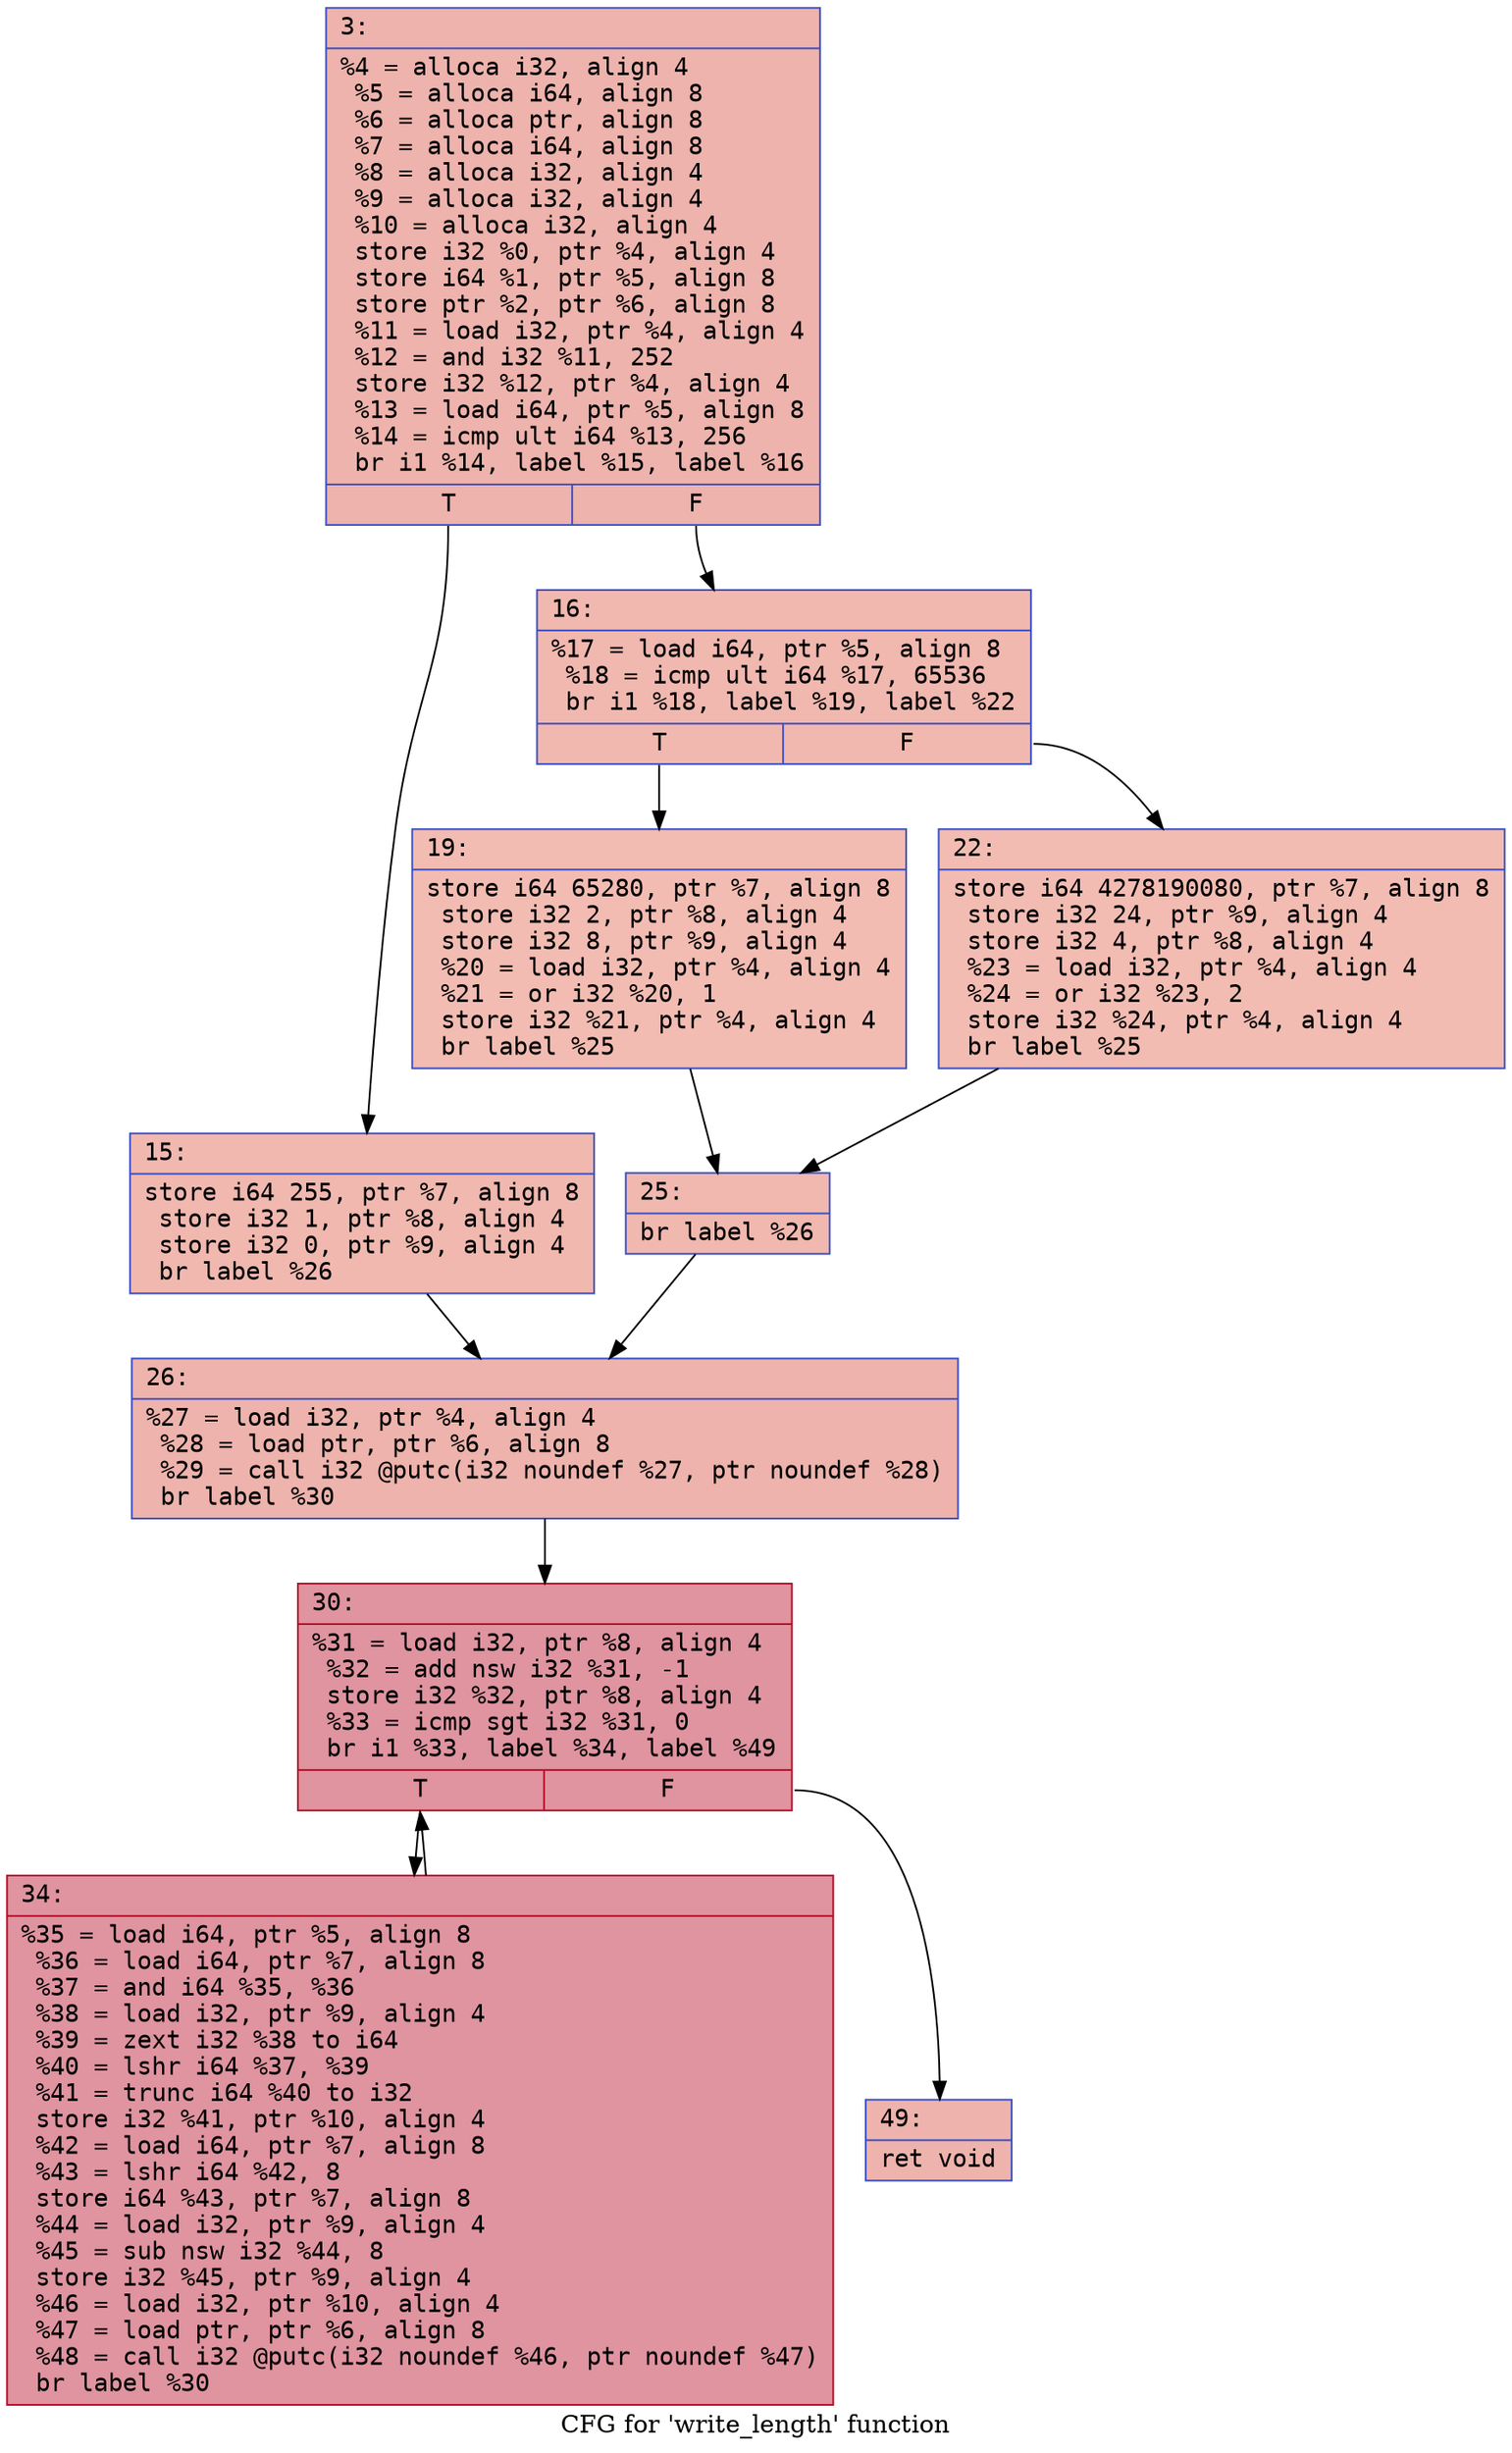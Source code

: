 digraph "CFG for 'write_length' function" {
	label="CFG for 'write_length' function";

	Node0x60000217aa80 [shape=record,color="#3d50c3ff", style=filled, fillcolor="#d6524470" fontname="Courier",label="{3:\l|  %4 = alloca i32, align 4\l  %5 = alloca i64, align 8\l  %6 = alloca ptr, align 8\l  %7 = alloca i64, align 8\l  %8 = alloca i32, align 4\l  %9 = alloca i32, align 4\l  %10 = alloca i32, align 4\l  store i32 %0, ptr %4, align 4\l  store i64 %1, ptr %5, align 8\l  store ptr %2, ptr %6, align 8\l  %11 = load i32, ptr %4, align 4\l  %12 = and i32 %11, 252\l  store i32 %12, ptr %4, align 4\l  %13 = load i64, ptr %5, align 8\l  %14 = icmp ult i64 %13, 256\l  br i1 %14, label %15, label %16\l|{<s0>T|<s1>F}}"];
	Node0x60000217aa80:s0 -> Node0x60000217aad0[tooltip="3 -> 15\nProbability 50.00%" ];
	Node0x60000217aa80:s1 -> Node0x60000217ab20[tooltip="3 -> 16\nProbability 50.00%" ];
	Node0x60000217aad0 [shape=record,color="#3d50c3ff", style=filled, fillcolor="#dc5d4a70" fontname="Courier",label="{15:\l|  store i64 255, ptr %7, align 8\l  store i32 1, ptr %8, align 4\l  store i32 0, ptr %9, align 4\l  br label %26\l}"];
	Node0x60000217aad0 -> Node0x60000217ac60[tooltip="15 -> 26\nProbability 100.00%" ];
	Node0x60000217ab20 [shape=record,color="#3d50c3ff", style=filled, fillcolor="#dc5d4a70" fontname="Courier",label="{16:\l|  %17 = load i64, ptr %5, align 8\l  %18 = icmp ult i64 %17, 65536\l  br i1 %18, label %19, label %22\l|{<s0>T|<s1>F}}"];
	Node0x60000217ab20:s0 -> Node0x60000217ab70[tooltip="16 -> 19\nProbability 50.00%" ];
	Node0x60000217ab20:s1 -> Node0x60000217abc0[tooltip="16 -> 22\nProbability 50.00%" ];
	Node0x60000217ab70 [shape=record,color="#3d50c3ff", style=filled, fillcolor="#e1675170" fontname="Courier",label="{19:\l|  store i64 65280, ptr %7, align 8\l  store i32 2, ptr %8, align 4\l  store i32 8, ptr %9, align 4\l  %20 = load i32, ptr %4, align 4\l  %21 = or i32 %20, 1\l  store i32 %21, ptr %4, align 4\l  br label %25\l}"];
	Node0x60000217ab70 -> Node0x60000217ac10[tooltip="19 -> 25\nProbability 100.00%" ];
	Node0x60000217abc0 [shape=record,color="#3d50c3ff", style=filled, fillcolor="#e1675170" fontname="Courier",label="{22:\l|  store i64 4278190080, ptr %7, align 8\l  store i32 24, ptr %9, align 4\l  store i32 4, ptr %8, align 4\l  %23 = load i32, ptr %4, align 4\l  %24 = or i32 %23, 2\l  store i32 %24, ptr %4, align 4\l  br label %25\l}"];
	Node0x60000217abc0 -> Node0x60000217ac10[tooltip="22 -> 25\nProbability 100.00%" ];
	Node0x60000217ac10 [shape=record,color="#3d50c3ff", style=filled, fillcolor="#dc5d4a70" fontname="Courier",label="{25:\l|  br label %26\l}"];
	Node0x60000217ac10 -> Node0x60000217ac60[tooltip="25 -> 26\nProbability 100.00%" ];
	Node0x60000217ac60 [shape=record,color="#3d50c3ff", style=filled, fillcolor="#d6524470" fontname="Courier",label="{26:\l|  %27 = load i32, ptr %4, align 4\l  %28 = load ptr, ptr %6, align 8\l  %29 = call i32 @putc(i32 noundef %27, ptr noundef %28)\l  br label %30\l}"];
	Node0x60000217ac60 -> Node0x60000217acb0[tooltip="26 -> 30\nProbability 100.00%" ];
	Node0x60000217acb0 [shape=record,color="#b70d28ff", style=filled, fillcolor="#b70d2870" fontname="Courier",label="{30:\l|  %31 = load i32, ptr %8, align 4\l  %32 = add nsw i32 %31, -1\l  store i32 %32, ptr %8, align 4\l  %33 = icmp sgt i32 %31, 0\l  br i1 %33, label %34, label %49\l|{<s0>T|<s1>F}}"];
	Node0x60000217acb0:s0 -> Node0x60000217ad00[tooltip="30 -> 34\nProbability 96.88%" ];
	Node0x60000217acb0:s1 -> Node0x60000217ad50[tooltip="30 -> 49\nProbability 3.12%" ];
	Node0x60000217ad00 [shape=record,color="#b70d28ff", style=filled, fillcolor="#b70d2870" fontname="Courier",label="{34:\l|  %35 = load i64, ptr %5, align 8\l  %36 = load i64, ptr %7, align 8\l  %37 = and i64 %35, %36\l  %38 = load i32, ptr %9, align 4\l  %39 = zext i32 %38 to i64\l  %40 = lshr i64 %37, %39\l  %41 = trunc i64 %40 to i32\l  store i32 %41, ptr %10, align 4\l  %42 = load i64, ptr %7, align 8\l  %43 = lshr i64 %42, 8\l  store i64 %43, ptr %7, align 8\l  %44 = load i32, ptr %9, align 4\l  %45 = sub nsw i32 %44, 8\l  store i32 %45, ptr %9, align 4\l  %46 = load i32, ptr %10, align 4\l  %47 = load ptr, ptr %6, align 8\l  %48 = call i32 @putc(i32 noundef %46, ptr noundef %47)\l  br label %30\l}"];
	Node0x60000217ad00 -> Node0x60000217acb0[tooltip="34 -> 30\nProbability 100.00%" ];
	Node0x60000217ad50 [shape=record,color="#3d50c3ff", style=filled, fillcolor="#d6524470" fontname="Courier",label="{49:\l|  ret void\l}"];
}

